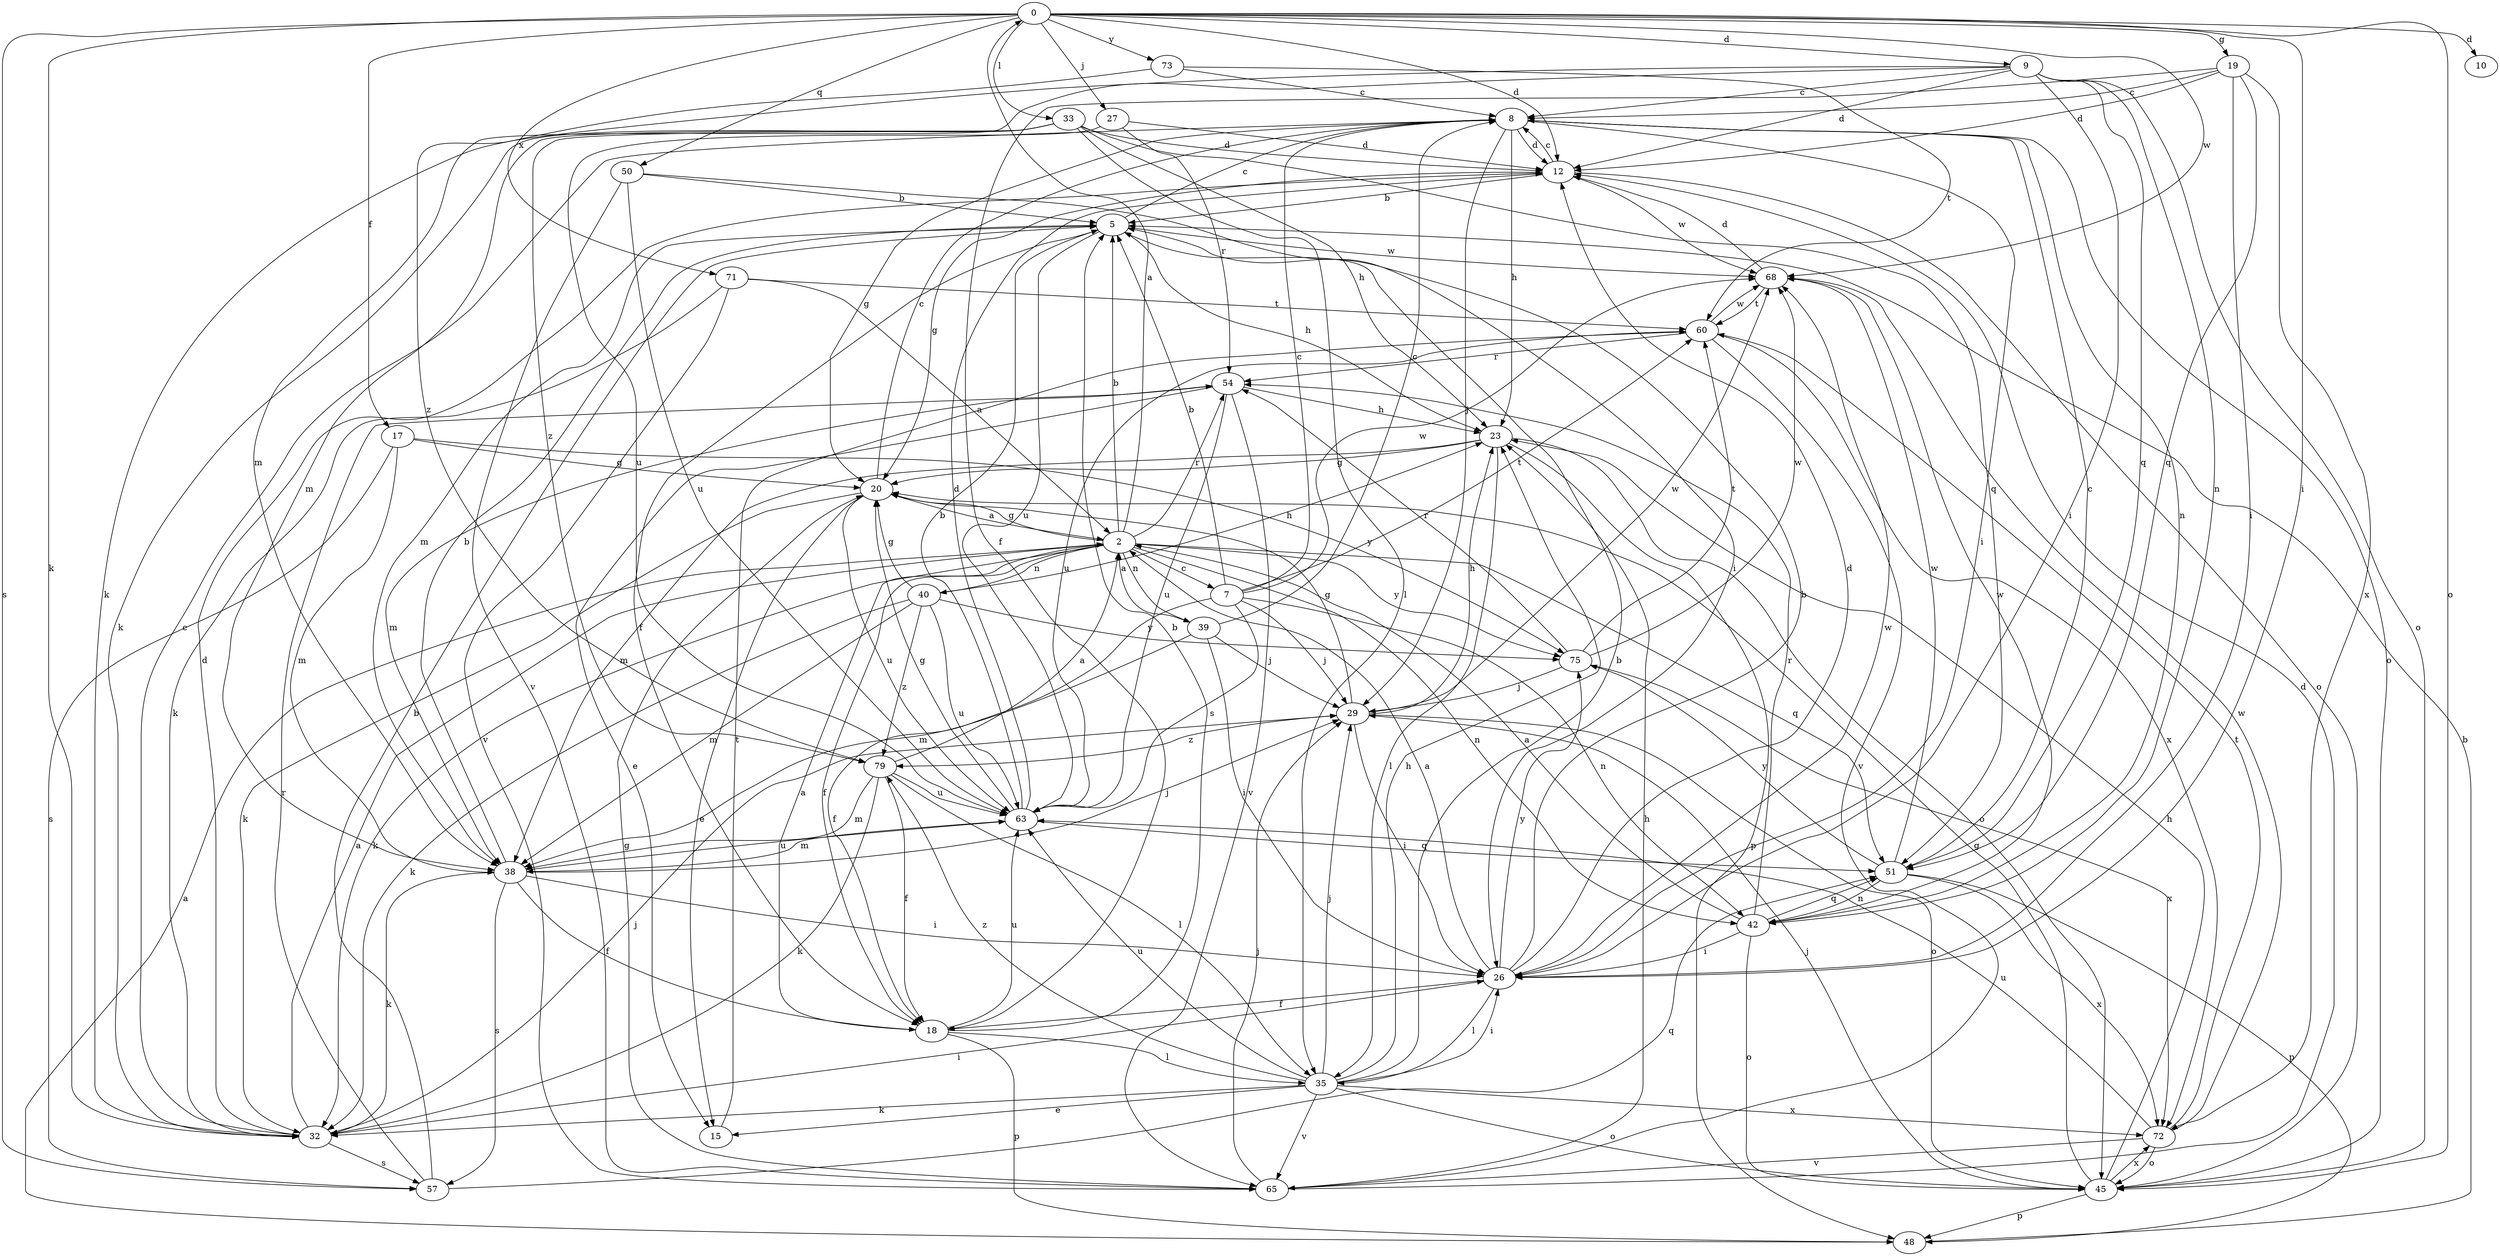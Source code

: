 strict digraph  {
0;
2;
5;
7;
8;
9;
10;
12;
15;
17;
18;
19;
20;
23;
26;
27;
29;
32;
33;
35;
38;
39;
40;
42;
45;
48;
50;
51;
54;
57;
60;
63;
65;
68;
71;
72;
73;
75;
79;
0 -> 9  [label=d];
0 -> 10  [label=d];
0 -> 12  [label=d];
0 -> 17  [label=f];
0 -> 19  [label=g];
0 -> 26  [label=i];
0 -> 27  [label=j];
0 -> 32  [label=k];
0 -> 33  [label=l];
0 -> 45  [label=o];
0 -> 50  [label=q];
0 -> 57  [label=s];
0 -> 68  [label=w];
0 -> 71  [label=x];
0 -> 73  [label=y];
2 -> 0  [label=a];
2 -> 5  [label=b];
2 -> 7  [label=c];
2 -> 18  [label=f];
2 -> 20  [label=g];
2 -> 32  [label=k];
2 -> 39  [label=n];
2 -> 40  [label=n];
2 -> 42  [label=n];
2 -> 51  [label=q];
2 -> 54  [label=r];
2 -> 75  [label=y];
5 -> 8  [label=c];
5 -> 18  [label=f];
5 -> 23  [label=h];
5 -> 38  [label=m];
5 -> 63  [label=u];
5 -> 68  [label=w];
7 -> 5  [label=b];
7 -> 8  [label=c];
7 -> 18  [label=f];
7 -> 29  [label=j];
7 -> 42  [label=n];
7 -> 60  [label=t];
7 -> 68  [label=w];
7 -> 63  [label=s];
8 -> 12  [label=d];
8 -> 20  [label=g];
8 -> 23  [label=h];
8 -> 26  [label=i];
8 -> 29  [label=j];
8 -> 42  [label=n];
8 -> 45  [label=o];
9 -> 8  [label=c];
9 -> 12  [label=d];
9 -> 26  [label=i];
9 -> 32  [label=k];
9 -> 38  [label=m];
9 -> 42  [label=n];
9 -> 45  [label=o];
9 -> 51  [label=q];
12 -> 5  [label=b];
12 -> 8  [label=c];
12 -> 20  [label=g];
12 -> 45  [label=o];
12 -> 68  [label=w];
15 -> 60  [label=t];
17 -> 20  [label=g];
17 -> 38  [label=m];
17 -> 57  [label=s];
17 -> 75  [label=y];
18 -> 2  [label=a];
18 -> 5  [label=b];
18 -> 35  [label=l];
18 -> 48  [label=p];
18 -> 63  [label=u];
19 -> 8  [label=c];
19 -> 12  [label=d];
19 -> 18  [label=f];
19 -> 26  [label=i];
19 -> 72  [label=x];
19 -> 51  [label=q];
20 -> 2  [label=a];
20 -> 8  [label=c];
20 -> 15  [label=e];
20 -> 32  [label=k];
20 -> 63  [label=u];
23 -> 20  [label=g];
23 -> 35  [label=l];
23 -> 38  [label=m];
23 -> 45  [label=o];
23 -> 48  [label=p];
26 -> 2  [label=a];
26 -> 5  [label=b];
26 -> 12  [label=d];
26 -> 18  [label=f];
26 -> 35  [label=l];
26 -> 68  [label=w];
26 -> 75  [label=y];
27 -> 12  [label=d];
27 -> 54  [label=r];
27 -> 63  [label=u];
29 -> 20  [label=g];
29 -> 23  [label=h];
29 -> 26  [label=i];
29 -> 45  [label=o];
29 -> 68  [label=w];
29 -> 79  [label=z];
32 -> 2  [label=a];
32 -> 8  [label=c];
32 -> 12  [label=d];
32 -> 26  [label=i];
32 -> 29  [label=j];
32 -> 57  [label=s];
33 -> 12  [label=d];
33 -> 23  [label=h];
33 -> 32  [label=k];
33 -> 35  [label=l];
33 -> 38  [label=m];
33 -> 51  [label=q];
33 -> 79  [label=z];
35 -> 5  [label=b];
35 -> 15  [label=e];
35 -> 23  [label=h];
35 -> 26  [label=i];
35 -> 29  [label=j];
35 -> 32  [label=k];
35 -> 45  [label=o];
35 -> 63  [label=u];
35 -> 65  [label=v];
35 -> 72  [label=x];
35 -> 79  [label=z];
38 -> 5  [label=b];
38 -> 18  [label=f];
38 -> 26  [label=i];
38 -> 29  [label=j];
38 -> 32  [label=k];
38 -> 57  [label=s];
38 -> 63  [label=u];
39 -> 2  [label=a];
39 -> 8  [label=c];
39 -> 26  [label=i];
39 -> 29  [label=j];
39 -> 38  [label=m];
40 -> 20  [label=g];
40 -> 23  [label=h];
40 -> 32  [label=k];
40 -> 38  [label=m];
40 -> 63  [label=u];
40 -> 75  [label=y];
40 -> 79  [label=z];
42 -> 2  [label=a];
42 -> 26  [label=i];
42 -> 45  [label=o];
42 -> 51  [label=q];
42 -> 54  [label=r];
42 -> 68  [label=w];
45 -> 20  [label=g];
45 -> 23  [label=h];
45 -> 29  [label=j];
45 -> 48  [label=p];
45 -> 72  [label=x];
48 -> 2  [label=a];
48 -> 5  [label=b];
50 -> 5  [label=b];
50 -> 26  [label=i];
50 -> 63  [label=u];
50 -> 65  [label=v];
51 -> 8  [label=c];
51 -> 42  [label=n];
51 -> 48  [label=p];
51 -> 68  [label=w];
51 -> 72  [label=x];
51 -> 75  [label=y];
54 -> 15  [label=e];
54 -> 23  [label=h];
54 -> 38  [label=m];
54 -> 63  [label=u];
54 -> 65  [label=v];
57 -> 5  [label=b];
57 -> 51  [label=q];
57 -> 54  [label=r];
60 -> 54  [label=r];
60 -> 63  [label=u];
60 -> 65  [label=v];
60 -> 68  [label=w];
60 -> 72  [label=x];
63 -> 5  [label=b];
63 -> 12  [label=d];
63 -> 20  [label=g];
63 -> 38  [label=m];
63 -> 51  [label=q];
65 -> 12  [label=d];
65 -> 20  [label=g];
65 -> 23  [label=h];
65 -> 29  [label=j];
68 -> 12  [label=d];
68 -> 60  [label=t];
71 -> 2  [label=a];
71 -> 32  [label=k];
71 -> 60  [label=t];
71 -> 65  [label=v];
72 -> 45  [label=o];
72 -> 60  [label=t];
72 -> 63  [label=u];
72 -> 65  [label=v];
72 -> 68  [label=w];
73 -> 8  [label=c];
73 -> 60  [label=t];
73 -> 79  [label=z];
75 -> 29  [label=j];
75 -> 54  [label=r];
75 -> 60  [label=t];
75 -> 68  [label=w];
75 -> 72  [label=x];
79 -> 2  [label=a];
79 -> 18  [label=f];
79 -> 32  [label=k];
79 -> 35  [label=l];
79 -> 38  [label=m];
79 -> 63  [label=u];
}
